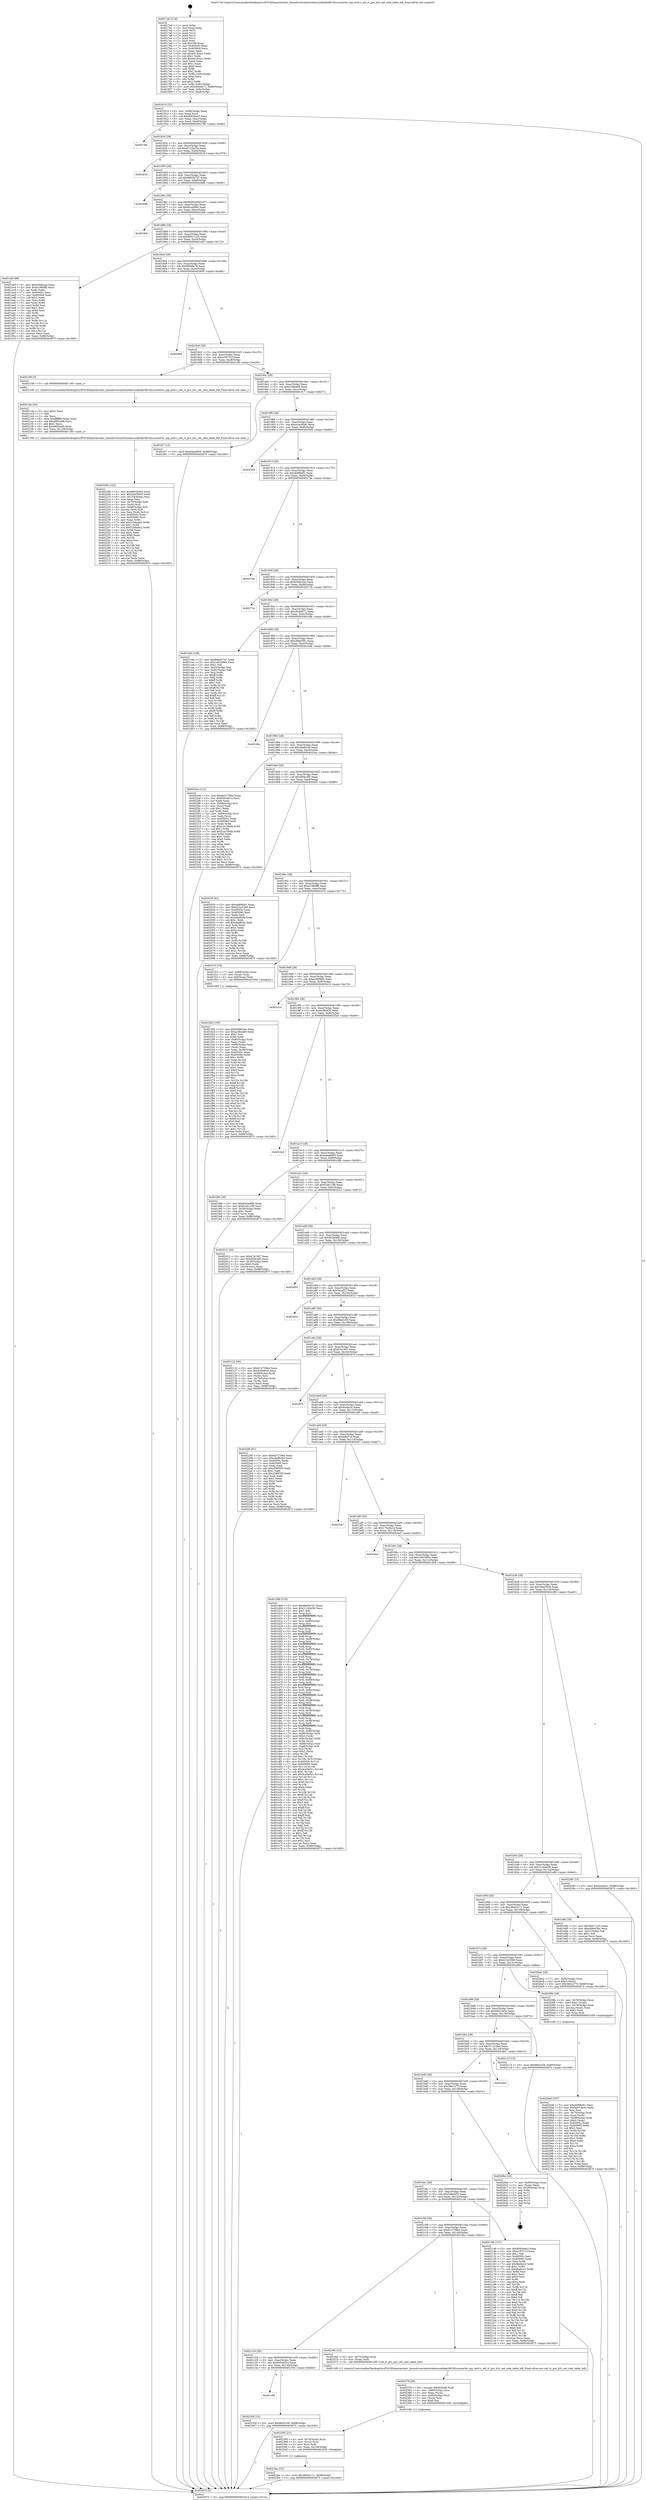 digraph "0x4017a0" {
  label = "0x4017a0 (/mnt/c/Users/mathe/Desktop/tcc/POCII/binaries/extr_linuxdriversnetwirelessrealtekrtl8192cucorertw_mp_ioctl.c_oid_rt_pro_h2c_set_rate_table_hdl_Final-ollvm.out::main(0))"
  labelloc = "t"
  node[shape=record]

  Entry [label="",width=0.3,height=0.3,shape=circle,fillcolor=black,style=filled]
  "0x401814" [label="{
     0x401814 [32]\l
     | [instrs]\l
     &nbsp;&nbsp;0x401814 \<+6\>: mov -0x98(%rbp),%eax\l
     &nbsp;&nbsp;0x40181a \<+2\>: mov %eax,%ecx\l
     &nbsp;&nbsp;0x40181c \<+6\>: sub $0x8093e4e3,%ecx\l
     &nbsp;&nbsp;0x401822 \<+6\>: mov %eax,-0xac(%rbp)\l
     &nbsp;&nbsp;0x401828 \<+6\>: mov %ecx,-0xb0(%rbp)\l
     &nbsp;&nbsp;0x40182e \<+6\>: je 000000000040278b \<main+0xfeb\>\l
  }"]
  "0x40278b" [label="{
     0x40278b\l
  }", style=dashed]
  "0x401834" [label="{
     0x401834 [28]\l
     | [instrs]\l
     &nbsp;&nbsp;0x401834 \<+5\>: jmp 0000000000401839 \<main+0x99\>\l
     &nbsp;&nbsp;0x401839 \<+6\>: mov -0xac(%rbp),%eax\l
     &nbsp;&nbsp;0x40183f \<+5\>: sub $0x8122b23a,%eax\l
     &nbsp;&nbsp;0x401844 \<+6\>: mov %eax,-0xb4(%rbp)\l
     &nbsp;&nbsp;0x40184a \<+6\>: je 0000000000402818 \<main+0x1078\>\l
  }"]
  Exit [label="",width=0.3,height=0.3,shape=circle,fillcolor=black,style=filled,peripheries=2]
  "0x402818" [label="{
     0x402818\l
  }", style=dashed]
  "0x401850" [label="{
     0x401850 [28]\l
     | [instrs]\l
     &nbsp;&nbsp;0x401850 \<+5\>: jmp 0000000000401855 \<main+0xb5\>\l
     &nbsp;&nbsp;0x401855 \<+6\>: mov -0xac(%rbp),%eax\l
     &nbsp;&nbsp;0x40185b \<+5\>: sub $0x8665b7d7,%eax\l
     &nbsp;&nbsp;0x401860 \<+6\>: mov %eax,-0xb8(%rbp)\l
     &nbsp;&nbsp;0x401866 \<+6\>: je 00000000004026d6 \<main+0xf36\>\l
  }"]
  "0x4023aa" [label="{
     0x4023aa [15]\l
     | [instrs]\l
     &nbsp;&nbsp;0x4023aa \<+10\>: movl $0x38d24111,-0x98(%rbp)\l
     &nbsp;&nbsp;0x4023b4 \<+5\>: jmp 0000000000402875 \<main+0x10d5\>\l
  }"]
  "0x4026d6" [label="{
     0x4026d6\l
  }", style=dashed]
  "0x40186c" [label="{
     0x40186c [28]\l
     | [instrs]\l
     &nbsp;&nbsp;0x40186c \<+5\>: jmp 0000000000401871 \<main+0xd1\>\l
     &nbsp;&nbsp;0x401871 \<+6\>: mov -0xac(%rbp),%eax\l
     &nbsp;&nbsp;0x401877 \<+5\>: sub $0x8ccef984,%eax\l
     &nbsp;&nbsp;0x40187c \<+6\>: mov %eax,-0xbc(%rbp)\l
     &nbsp;&nbsp;0x401882 \<+6\>: je 00000000004023b9 \<main+0xc19\>\l
  }"]
  "0x402395" [label="{
     0x402395 [21]\l
     | [instrs]\l
     &nbsp;&nbsp;0x402395 \<+4\>: mov -0x70(%rbp),%rcx\l
     &nbsp;&nbsp;0x402399 \<+3\>: mov (%rcx),%rcx\l
     &nbsp;&nbsp;0x40239c \<+3\>: mov %rcx,%rdi\l
     &nbsp;&nbsp;0x40239f \<+6\>: mov %eax,-0x158(%rbp)\l
     &nbsp;&nbsp;0x4023a5 \<+5\>: call 0000000000401030 \<free@plt\>\l
     | [calls]\l
     &nbsp;&nbsp;0x401030 \{1\} (unknown)\l
  }"]
  "0x4023b9" [label="{
     0x4023b9\l
  }", style=dashed]
  "0x401888" [label="{
     0x401888 [28]\l
     | [instrs]\l
     &nbsp;&nbsp;0x401888 \<+5\>: jmp 000000000040188d \<main+0xed\>\l
     &nbsp;&nbsp;0x40188d \<+6\>: mov -0xac(%rbp),%eax\l
     &nbsp;&nbsp;0x401893 \<+5\>: sub $0x90017c25,%eax\l
     &nbsp;&nbsp;0x401898 \<+6\>: mov %eax,-0xc0(%rbp)\l
     &nbsp;&nbsp;0x40189e \<+6\>: je 0000000000401ebf \<main+0x71f\>\l
  }"]
  "0x402378" [label="{
     0x402378 [29]\l
     | [instrs]\l
     &nbsp;&nbsp;0x402378 \<+10\>: movabs $0x4030d6,%rdi\l
     &nbsp;&nbsp;0x402382 \<+4\>: mov -0x60(%rbp),%rcx\l
     &nbsp;&nbsp;0x402386 \<+2\>: mov %eax,(%rcx)\l
     &nbsp;&nbsp;0x402388 \<+4\>: mov -0x60(%rbp),%rcx\l
     &nbsp;&nbsp;0x40238c \<+2\>: mov (%rcx),%esi\l
     &nbsp;&nbsp;0x40238e \<+2\>: mov $0x0,%al\l
     &nbsp;&nbsp;0x402390 \<+5\>: call 0000000000401040 \<printf@plt\>\l
     | [calls]\l
     &nbsp;&nbsp;0x401040 \{1\} (unknown)\l
  }"]
  "0x401ebf" [label="{
     0x401ebf [86]\l
     | [instrs]\l
     &nbsp;&nbsp;0x401ebf \<+5\>: mov $0xb5f4b2ea,%eax\l
     &nbsp;&nbsp;0x401ec4 \<+5\>: mov $0xe1960ff9,%ecx\l
     &nbsp;&nbsp;0x401ec9 \<+2\>: xor %edx,%edx\l
     &nbsp;&nbsp;0x401ecb \<+7\>: mov 0x40505c,%esi\l
     &nbsp;&nbsp;0x401ed2 \<+7\>: mov 0x405060,%edi\l
     &nbsp;&nbsp;0x401ed9 \<+3\>: sub $0x1,%edx\l
     &nbsp;&nbsp;0x401edc \<+3\>: mov %esi,%r8d\l
     &nbsp;&nbsp;0x401edf \<+3\>: add %edx,%r8d\l
     &nbsp;&nbsp;0x401ee2 \<+4\>: imul %r8d,%esi\l
     &nbsp;&nbsp;0x401ee6 \<+3\>: and $0x1,%esi\l
     &nbsp;&nbsp;0x401ee9 \<+3\>: cmp $0x0,%esi\l
     &nbsp;&nbsp;0x401eec \<+4\>: sete %r9b\l
     &nbsp;&nbsp;0x401ef0 \<+3\>: cmp $0xa,%edi\l
     &nbsp;&nbsp;0x401ef3 \<+4\>: setl %r10b\l
     &nbsp;&nbsp;0x401ef7 \<+3\>: mov %r9b,%r11b\l
     &nbsp;&nbsp;0x401efa \<+3\>: and %r10b,%r11b\l
     &nbsp;&nbsp;0x401efd \<+3\>: xor %r10b,%r9b\l
     &nbsp;&nbsp;0x401f00 \<+3\>: or %r9b,%r11b\l
     &nbsp;&nbsp;0x401f03 \<+4\>: test $0x1,%r11b\l
     &nbsp;&nbsp;0x401f07 \<+3\>: cmovne %ecx,%eax\l
     &nbsp;&nbsp;0x401f0a \<+6\>: mov %eax,-0x98(%rbp)\l
     &nbsp;&nbsp;0x401f10 \<+5\>: jmp 0000000000402875 \<main+0x10d5\>\l
  }"]
  "0x4018a4" [label="{
     0x4018a4 [28]\l
     | [instrs]\l
     &nbsp;&nbsp;0x4018a4 \<+5\>: jmp 00000000004018a9 \<main+0x109\>\l
     &nbsp;&nbsp;0x4018a9 \<+6\>: mov -0xac(%rbp),%eax\l
     &nbsp;&nbsp;0x4018af \<+5\>: sub $0x9f288a78,%eax\l
     &nbsp;&nbsp;0x4018b4 \<+6\>: mov %eax,-0xc4(%rbp)\l
     &nbsp;&nbsp;0x4018ba \<+6\>: je 0000000000402608 \<main+0xe68\>\l
  }"]
  "0x401c40" [label="{
     0x401c40\l
  }", style=dashed]
  "0x402608" [label="{
     0x402608\l
  }", style=dashed]
  "0x4018c0" [label="{
     0x4018c0 [28]\l
     | [instrs]\l
     &nbsp;&nbsp;0x4018c0 \<+5\>: jmp 00000000004018c5 \<main+0x125\>\l
     &nbsp;&nbsp;0x4018c5 \<+6\>: mov -0xac(%rbp),%eax\l
     &nbsp;&nbsp;0x4018cb \<+5\>: sub $0xa1f5721f,%eax\l
     &nbsp;&nbsp;0x4018d0 \<+6\>: mov %eax,-0xc8(%rbp)\l
     &nbsp;&nbsp;0x4018d6 \<+6\>: je 00000000004021d9 \<main+0xa39\>\l
  }"]
  "0x40235d" [label="{
     0x40235d [15]\l
     | [instrs]\l
     &nbsp;&nbsp;0x40235d \<+10\>: movl $0x86d3c59,-0x98(%rbp)\l
     &nbsp;&nbsp;0x402367 \<+5\>: jmp 0000000000402875 \<main+0x10d5\>\l
  }"]
  "0x4021d9" [label="{
     0x4021d9 [5]\l
     | [instrs]\l
     &nbsp;&nbsp;0x4021d9 \<+5\>: call 0000000000401160 \<next_i\>\l
     | [calls]\l
     &nbsp;&nbsp;0x401160 \{1\} (/mnt/c/Users/mathe/Desktop/tcc/POCII/binaries/extr_linuxdriversnetwirelessrealtekrtl8192cucorertw_mp_ioctl.c_oid_rt_pro_h2c_set_rate_table_hdl_Final-ollvm.out::next_i)\l
  }"]
  "0x4018dc" [label="{
     0x4018dc [28]\l
     | [instrs]\l
     &nbsp;&nbsp;0x4018dc \<+5\>: jmp 00000000004018e1 \<main+0x141\>\l
     &nbsp;&nbsp;0x4018e1 \<+6\>: mov -0xac(%rbp),%eax\l
     &nbsp;&nbsp;0x4018e7 \<+5\>: sub $0xa1fbea69,%eax\l
     &nbsp;&nbsp;0x4018ec \<+6\>: mov %eax,-0xcc(%rbp)\l
     &nbsp;&nbsp;0x4018f2 \<+6\>: je 0000000000401fc7 \<main+0x827\>\l
  }"]
  "0x401c24" [label="{
     0x401c24 [28]\l
     | [instrs]\l
     &nbsp;&nbsp;0x401c24 \<+5\>: jmp 0000000000401c29 \<main+0x489\>\l
     &nbsp;&nbsp;0x401c29 \<+6\>: mov -0xac(%rbp),%eax\l
     &nbsp;&nbsp;0x401c2f \<+5\>: sub $0x630cd51e,%eax\l
     &nbsp;&nbsp;0x401c34 \<+6\>: mov %eax,-0x144(%rbp)\l
     &nbsp;&nbsp;0x401c3a \<+6\>: je 000000000040235d \<main+0xbbd\>\l
  }"]
  "0x401fc7" [label="{
     0x401fc7 [15]\l
     | [instrs]\l
     &nbsp;&nbsp;0x401fc7 \<+10\>: movl $0xedea9905,-0x98(%rbp)\l
     &nbsp;&nbsp;0x401fd1 \<+5\>: jmp 0000000000402875 \<main+0x10d5\>\l
  }"]
  "0x4018f8" [label="{
     0x4018f8 [28]\l
     | [instrs]\l
     &nbsp;&nbsp;0x4018f8 \<+5\>: jmp 00000000004018fd \<main+0x15d\>\l
     &nbsp;&nbsp;0x4018fd \<+6\>: mov -0xac(%rbp),%eax\l
     &nbsp;&nbsp;0x401903 \<+5\>: sub $0xa34c83d0,%eax\l
     &nbsp;&nbsp;0x401908 \<+6\>: mov %eax,-0xd0(%rbp)\l
     &nbsp;&nbsp;0x40190e \<+6\>: je 000000000040250d \<main+0xd6d\>\l
  }"]
  "0x40236c" [label="{
     0x40236c [12]\l
     | [instrs]\l
     &nbsp;&nbsp;0x40236c \<+4\>: mov -0x70(%rbp),%rax\l
     &nbsp;&nbsp;0x402370 \<+3\>: mov (%rax),%rdi\l
     &nbsp;&nbsp;0x402373 \<+5\>: call 00000000004015f0 \<oid_rt_pro_h2c_set_rate_table_hdl\>\l
     | [calls]\l
     &nbsp;&nbsp;0x4015f0 \{1\} (/mnt/c/Users/mathe/Desktop/tcc/POCII/binaries/extr_linuxdriversnetwirelessrealtekrtl8192cucorertw_mp_ioctl.c_oid_rt_pro_h2c_set_rate_table_hdl_Final-ollvm.out::oid_rt_pro_h2c_set_rate_table_hdl)\l
  }"]
  "0x40250d" [label="{
     0x40250d\l
  }", style=dashed]
  "0x401914" [label="{
     0x401914 [28]\l
     | [instrs]\l
     &nbsp;&nbsp;0x401914 \<+5\>: jmp 0000000000401919 \<main+0x179\>\l
     &nbsp;&nbsp;0x401919 \<+6\>: mov -0xac(%rbp),%eax\l
     &nbsp;&nbsp;0x40191f \<+5\>: sub $0xab89fa91,%eax\l
     &nbsp;&nbsp;0x401924 \<+6\>: mov %eax,-0xd4(%rbp)\l
     &nbsp;&nbsp;0x40192a \<+6\>: je 000000000040274e \<main+0xfae\>\l
  }"]
  "0x402206" [label="{
     0x402206 [122]\l
     | [instrs]\l
     &nbsp;&nbsp;0x402206 \<+5\>: mov $0x8093e4e3,%ecx\l
     &nbsp;&nbsp;0x40220b \<+5\>: mov $0x20e050c9,%edx\l
     &nbsp;&nbsp;0x402210 \<+6\>: mov -0x154(%rbp),%esi\l
     &nbsp;&nbsp;0x402216 \<+3\>: imul %eax,%esi\l
     &nbsp;&nbsp;0x402219 \<+4\>: mov -0x70(%rbp),%rdi\l
     &nbsp;&nbsp;0x40221d \<+3\>: mov (%rdi),%rdi\l
     &nbsp;&nbsp;0x402220 \<+4\>: mov -0x68(%rbp),%r8\l
     &nbsp;&nbsp;0x402224 \<+3\>: movslq (%r8),%r8\l
     &nbsp;&nbsp;0x402227 \<+4\>: mov %esi,(%rdi,%r8,4)\l
     &nbsp;&nbsp;0x40222b \<+7\>: mov 0x40505c,%eax\l
     &nbsp;&nbsp;0x402232 \<+7\>: mov 0x405060,%esi\l
     &nbsp;&nbsp;0x402239 \<+3\>: mov %eax,%r9d\l
     &nbsp;&nbsp;0x40223c \<+7\>: add $0x51b4ade2,%r9d\l
     &nbsp;&nbsp;0x402243 \<+4\>: sub $0x1,%r9d\l
     &nbsp;&nbsp;0x402247 \<+7\>: sub $0x51b4ade2,%r9d\l
     &nbsp;&nbsp;0x40224e \<+4\>: imul %r9d,%eax\l
     &nbsp;&nbsp;0x402252 \<+3\>: and $0x1,%eax\l
     &nbsp;&nbsp;0x402255 \<+3\>: cmp $0x0,%eax\l
     &nbsp;&nbsp;0x402258 \<+4\>: sete %r10b\l
     &nbsp;&nbsp;0x40225c \<+3\>: cmp $0xa,%esi\l
     &nbsp;&nbsp;0x40225f \<+4\>: setl %r11b\l
     &nbsp;&nbsp;0x402263 \<+3\>: mov %r10b,%bl\l
     &nbsp;&nbsp;0x402266 \<+3\>: and %r11b,%bl\l
     &nbsp;&nbsp;0x402269 \<+3\>: xor %r11b,%r10b\l
     &nbsp;&nbsp;0x40226c \<+3\>: or %r10b,%bl\l
     &nbsp;&nbsp;0x40226f \<+3\>: test $0x1,%bl\l
     &nbsp;&nbsp;0x402272 \<+3\>: cmovne %edx,%ecx\l
     &nbsp;&nbsp;0x402275 \<+6\>: mov %ecx,-0x98(%rbp)\l
     &nbsp;&nbsp;0x40227b \<+5\>: jmp 0000000000402875 \<main+0x10d5\>\l
  }"]
  "0x40274e" [label="{
     0x40274e\l
  }", style=dashed]
  "0x401930" [label="{
     0x401930 [28]\l
     | [instrs]\l
     &nbsp;&nbsp;0x401930 \<+5\>: jmp 0000000000401935 \<main+0x195\>\l
     &nbsp;&nbsp;0x401935 \<+6\>: mov -0xac(%rbp),%eax\l
     &nbsp;&nbsp;0x40193b \<+5\>: sub $0xb5f4b2ea,%eax\l
     &nbsp;&nbsp;0x401940 \<+6\>: mov %eax,-0xd8(%rbp)\l
     &nbsp;&nbsp;0x401946 \<+6\>: je 000000000040271b \<main+0xf7b\>\l
  }"]
  "0x4021de" [label="{
     0x4021de [40]\l
     | [instrs]\l
     &nbsp;&nbsp;0x4021de \<+5\>: mov $0x2,%ecx\l
     &nbsp;&nbsp;0x4021e3 \<+1\>: cltd\l
     &nbsp;&nbsp;0x4021e4 \<+2\>: idiv %ecx\l
     &nbsp;&nbsp;0x4021e6 \<+6\>: imul $0xfffffffe,%edx,%ecx\l
     &nbsp;&nbsp;0x4021ec \<+6\>: sub $0x48f2ce9b,%ecx\l
     &nbsp;&nbsp;0x4021f2 \<+3\>: add $0x1,%ecx\l
     &nbsp;&nbsp;0x4021f5 \<+6\>: add $0x48f2ce9b,%ecx\l
     &nbsp;&nbsp;0x4021fb \<+6\>: mov %ecx,-0x154(%rbp)\l
     &nbsp;&nbsp;0x402201 \<+5\>: call 0000000000401160 \<next_i\>\l
     | [calls]\l
     &nbsp;&nbsp;0x401160 \{1\} (/mnt/c/Users/mathe/Desktop/tcc/POCII/binaries/extr_linuxdriversnetwirelessrealtekrtl8192cucorertw_mp_ioctl.c_oid_rt_pro_h2c_set_rate_table_hdl_Final-ollvm.out::next_i)\l
  }"]
  "0x40271b" [label="{
     0x40271b\l
  }", style=dashed]
  "0x40194c" [label="{
     0x40194c [28]\l
     | [instrs]\l
     &nbsp;&nbsp;0x40194c \<+5\>: jmp 0000000000401951 \<main+0x1b1\>\l
     &nbsp;&nbsp;0x401951 \<+6\>: mov -0xac(%rbp),%eax\l
     &nbsp;&nbsp;0x401957 \<+5\>: sub $0xc6cb4b71,%eax\l
     &nbsp;&nbsp;0x40195c \<+6\>: mov %eax,-0xdc(%rbp)\l
     &nbsp;&nbsp;0x401962 \<+6\>: je 0000000000401c9e \<main+0x4fe\>\l
  }"]
  "0x401c08" [label="{
     0x401c08 [28]\l
     | [instrs]\l
     &nbsp;&nbsp;0x401c08 \<+5\>: jmp 0000000000401c0d \<main+0x46d\>\l
     &nbsp;&nbsp;0x401c0d \<+6\>: mov -0xac(%rbp),%eax\l
     &nbsp;&nbsp;0x401c13 \<+5\>: sub $0x612759e4,%eax\l
     &nbsp;&nbsp;0x401c18 \<+6\>: mov %eax,-0x140(%rbp)\l
     &nbsp;&nbsp;0x401c1e \<+6\>: je 000000000040236c \<main+0xbcc\>\l
  }"]
  "0x401c9e" [label="{
     0x401c9e [106]\l
     | [instrs]\l
     &nbsp;&nbsp;0x401c9e \<+5\>: mov $0x8665b7d7,%eax\l
     &nbsp;&nbsp;0x401ca3 \<+5\>: mov $0x1d033964,%ecx\l
     &nbsp;&nbsp;0x401ca8 \<+2\>: mov $0x1,%dl\l
     &nbsp;&nbsp;0x401caa \<+7\>: mov -0x92(%rbp),%sil\l
     &nbsp;&nbsp;0x401cb1 \<+7\>: mov -0x91(%rbp),%dil\l
     &nbsp;&nbsp;0x401cb8 \<+3\>: mov %sil,%r8b\l
     &nbsp;&nbsp;0x401cbb \<+4\>: xor $0xff,%r8b\l
     &nbsp;&nbsp;0x401cbf \<+3\>: mov %dil,%r9b\l
     &nbsp;&nbsp;0x401cc2 \<+4\>: xor $0xff,%r9b\l
     &nbsp;&nbsp;0x401cc6 \<+3\>: xor $0x1,%dl\l
     &nbsp;&nbsp;0x401cc9 \<+3\>: mov %r8b,%r10b\l
     &nbsp;&nbsp;0x401ccc \<+4\>: and $0xff,%r10b\l
     &nbsp;&nbsp;0x401cd0 \<+3\>: and %dl,%sil\l
     &nbsp;&nbsp;0x401cd3 \<+3\>: mov %r9b,%r11b\l
     &nbsp;&nbsp;0x401cd6 \<+4\>: and $0xff,%r11b\l
     &nbsp;&nbsp;0x401cda \<+3\>: and %dl,%dil\l
     &nbsp;&nbsp;0x401cdd \<+3\>: or %sil,%r10b\l
     &nbsp;&nbsp;0x401ce0 \<+3\>: or %dil,%r11b\l
     &nbsp;&nbsp;0x401ce3 \<+3\>: xor %r11b,%r10b\l
     &nbsp;&nbsp;0x401ce6 \<+3\>: or %r9b,%r8b\l
     &nbsp;&nbsp;0x401ce9 \<+4\>: xor $0xff,%r8b\l
     &nbsp;&nbsp;0x401ced \<+3\>: or $0x1,%dl\l
     &nbsp;&nbsp;0x401cf0 \<+3\>: and %dl,%r8b\l
     &nbsp;&nbsp;0x401cf3 \<+3\>: or %r8b,%r10b\l
     &nbsp;&nbsp;0x401cf6 \<+4\>: test $0x1,%r10b\l
     &nbsp;&nbsp;0x401cfa \<+3\>: cmovne %ecx,%eax\l
     &nbsp;&nbsp;0x401cfd \<+6\>: mov %eax,-0x98(%rbp)\l
     &nbsp;&nbsp;0x401d03 \<+5\>: jmp 0000000000402875 \<main+0x10d5\>\l
  }"]
  "0x401968" [label="{
     0x401968 [28]\l
     | [instrs]\l
     &nbsp;&nbsp;0x401968 \<+5\>: jmp 000000000040196d \<main+0x1cd\>\l
     &nbsp;&nbsp;0x40196d \<+6\>: mov -0xac(%rbp),%eax\l
     &nbsp;&nbsp;0x401973 \<+5\>: sub $0xc89e030c,%eax\l
     &nbsp;&nbsp;0x401978 \<+6\>: mov %eax,-0xe0(%rbp)\l
     &nbsp;&nbsp;0x40197e \<+6\>: je 0000000000401e9e \<main+0x6fe\>\l
  }"]
  "0x402875" [label="{
     0x402875 [5]\l
     | [instrs]\l
     &nbsp;&nbsp;0x402875 \<+5\>: jmp 0000000000401814 \<main+0x74\>\l
  }"]
  "0x4017a0" [label="{
     0x4017a0 [116]\l
     | [instrs]\l
     &nbsp;&nbsp;0x4017a0 \<+1\>: push %rbp\l
     &nbsp;&nbsp;0x4017a1 \<+3\>: mov %rsp,%rbp\l
     &nbsp;&nbsp;0x4017a4 \<+2\>: push %r15\l
     &nbsp;&nbsp;0x4017a6 \<+2\>: push %r14\l
     &nbsp;&nbsp;0x4017a8 \<+2\>: push %r13\l
     &nbsp;&nbsp;0x4017aa \<+2\>: push %r12\l
     &nbsp;&nbsp;0x4017ac \<+1\>: push %rbx\l
     &nbsp;&nbsp;0x4017ad \<+7\>: sub $0x168,%rsp\l
     &nbsp;&nbsp;0x4017b4 \<+7\>: mov 0x40505c,%eax\l
     &nbsp;&nbsp;0x4017bb \<+7\>: mov 0x405060,%ecx\l
     &nbsp;&nbsp;0x4017c2 \<+2\>: mov %eax,%edx\l
     &nbsp;&nbsp;0x4017c4 \<+6\>: sub $0x441dcacc,%edx\l
     &nbsp;&nbsp;0x4017ca \<+3\>: sub $0x1,%edx\l
     &nbsp;&nbsp;0x4017cd \<+6\>: add $0x441dcacc,%edx\l
     &nbsp;&nbsp;0x4017d3 \<+3\>: imul %edx,%eax\l
     &nbsp;&nbsp;0x4017d6 \<+3\>: and $0x1,%eax\l
     &nbsp;&nbsp;0x4017d9 \<+3\>: cmp $0x0,%eax\l
     &nbsp;&nbsp;0x4017dc \<+4\>: sete %r8b\l
     &nbsp;&nbsp;0x4017e0 \<+4\>: and $0x1,%r8b\l
     &nbsp;&nbsp;0x4017e4 \<+7\>: mov %r8b,-0x92(%rbp)\l
     &nbsp;&nbsp;0x4017eb \<+3\>: cmp $0xa,%ecx\l
     &nbsp;&nbsp;0x4017ee \<+4\>: setl %r8b\l
     &nbsp;&nbsp;0x4017f2 \<+4\>: and $0x1,%r8b\l
     &nbsp;&nbsp;0x4017f6 \<+7\>: mov %r8b,-0x91(%rbp)\l
     &nbsp;&nbsp;0x4017fd \<+10\>: movl $0xc6cb4b71,-0x98(%rbp)\l
     &nbsp;&nbsp;0x401807 \<+6\>: mov %edi,-0x9c(%rbp)\l
     &nbsp;&nbsp;0x40180d \<+7\>: mov %rsi,-0xa8(%rbp)\l
  }"]
  "0x402146" [label="{
     0x402146 [147]\l
     | [instrs]\l
     &nbsp;&nbsp;0x402146 \<+5\>: mov $0x8093e4e3,%eax\l
     &nbsp;&nbsp;0x40214b \<+5\>: mov $0xa1f5721f,%ecx\l
     &nbsp;&nbsp;0x402150 \<+2\>: mov $0x1,%dl\l
     &nbsp;&nbsp;0x402152 \<+7\>: mov 0x40505c,%esi\l
     &nbsp;&nbsp;0x402159 \<+7\>: mov 0x405060,%edi\l
     &nbsp;&nbsp;0x402160 \<+3\>: mov %esi,%r8d\l
     &nbsp;&nbsp;0x402163 \<+7\>: add $0x9be6cc3,%r8d\l
     &nbsp;&nbsp;0x40216a \<+4\>: sub $0x1,%r8d\l
     &nbsp;&nbsp;0x40216e \<+7\>: sub $0x9be6cc3,%r8d\l
     &nbsp;&nbsp;0x402175 \<+4\>: imul %r8d,%esi\l
     &nbsp;&nbsp;0x402179 \<+3\>: and $0x1,%esi\l
     &nbsp;&nbsp;0x40217c \<+3\>: cmp $0x0,%esi\l
     &nbsp;&nbsp;0x40217f \<+4\>: sete %r9b\l
     &nbsp;&nbsp;0x402183 \<+3\>: cmp $0xa,%edi\l
     &nbsp;&nbsp;0x402186 \<+4\>: setl %r10b\l
     &nbsp;&nbsp;0x40218a \<+3\>: mov %r9b,%r11b\l
     &nbsp;&nbsp;0x40218d \<+4\>: xor $0xff,%r11b\l
     &nbsp;&nbsp;0x402191 \<+3\>: mov %r10b,%bl\l
     &nbsp;&nbsp;0x402194 \<+3\>: xor $0xff,%bl\l
     &nbsp;&nbsp;0x402197 \<+3\>: xor $0x0,%dl\l
     &nbsp;&nbsp;0x40219a \<+3\>: mov %r11b,%r14b\l
     &nbsp;&nbsp;0x40219d \<+4\>: and $0x0,%r14b\l
     &nbsp;&nbsp;0x4021a1 \<+3\>: and %dl,%r9b\l
     &nbsp;&nbsp;0x4021a4 \<+3\>: mov %bl,%r15b\l
     &nbsp;&nbsp;0x4021a7 \<+4\>: and $0x0,%r15b\l
     &nbsp;&nbsp;0x4021ab \<+3\>: and %dl,%r10b\l
     &nbsp;&nbsp;0x4021ae \<+3\>: or %r9b,%r14b\l
     &nbsp;&nbsp;0x4021b1 \<+3\>: or %r10b,%r15b\l
     &nbsp;&nbsp;0x4021b4 \<+3\>: xor %r15b,%r14b\l
     &nbsp;&nbsp;0x4021b7 \<+3\>: or %bl,%r11b\l
     &nbsp;&nbsp;0x4021ba \<+4\>: xor $0xff,%r11b\l
     &nbsp;&nbsp;0x4021be \<+3\>: or $0x0,%dl\l
     &nbsp;&nbsp;0x4021c1 \<+3\>: and %dl,%r11b\l
     &nbsp;&nbsp;0x4021c4 \<+3\>: or %r11b,%r14b\l
     &nbsp;&nbsp;0x4021c7 \<+4\>: test $0x1,%r14b\l
     &nbsp;&nbsp;0x4021cb \<+3\>: cmovne %ecx,%eax\l
     &nbsp;&nbsp;0x4021ce \<+6\>: mov %eax,-0x98(%rbp)\l
     &nbsp;&nbsp;0x4021d4 \<+5\>: jmp 0000000000402875 \<main+0x10d5\>\l
  }"]
  "0x401e9e" [label="{
     0x401e9e\l
  }", style=dashed]
  "0x401984" [label="{
     0x401984 [28]\l
     | [instrs]\l
     &nbsp;&nbsp;0x401984 \<+5\>: jmp 0000000000401989 \<main+0x1e9\>\l
     &nbsp;&nbsp;0x401989 \<+6\>: mov -0xac(%rbp),%eax\l
     &nbsp;&nbsp;0x40198f \<+5\>: sub $0xc8af92d0,%eax\l
     &nbsp;&nbsp;0x401994 \<+6\>: mov %eax,-0xe4(%rbp)\l
     &nbsp;&nbsp;0x40199a \<+6\>: je 00000000004022ea \<main+0xb4a\>\l
  }"]
  "0x401bec" [label="{
     0x401bec [28]\l
     | [instrs]\l
     &nbsp;&nbsp;0x401bec \<+5\>: jmp 0000000000401bf1 \<main+0x451\>\l
     &nbsp;&nbsp;0x401bf1 \<+6\>: mov -0xac(%rbp),%eax\l
     &nbsp;&nbsp;0x401bf7 \<+5\>: sub $0x5cfee830,%eax\l
     &nbsp;&nbsp;0x401bfc \<+6\>: mov %eax,-0x13c(%rbp)\l
     &nbsp;&nbsp;0x401c02 \<+6\>: je 0000000000402146 \<main+0x9a6\>\l
  }"]
  "0x4022ea" [label="{
     0x4022ea [115]\l
     | [instrs]\l
     &nbsp;&nbsp;0x4022ea \<+5\>: mov $0x6d72796e,%eax\l
     &nbsp;&nbsp;0x4022ef \<+5\>: mov $0x630cd51e,%ecx\l
     &nbsp;&nbsp;0x4022f4 \<+2\>: xor %edx,%edx\l
     &nbsp;&nbsp;0x4022f6 \<+4\>: mov -0x68(%rbp),%rsi\l
     &nbsp;&nbsp;0x4022fa \<+2\>: mov (%rsi),%edi\l
     &nbsp;&nbsp;0x4022fc \<+3\>: sub $0x1,%edx\l
     &nbsp;&nbsp;0x4022ff \<+2\>: sub %edx,%edi\l
     &nbsp;&nbsp;0x402301 \<+4\>: mov -0x68(%rbp),%rsi\l
     &nbsp;&nbsp;0x402305 \<+2\>: mov %edi,(%rsi)\l
     &nbsp;&nbsp;0x402307 \<+7\>: mov 0x40505c,%edx\l
     &nbsp;&nbsp;0x40230e \<+7\>: mov 0x405060,%edi\l
     &nbsp;&nbsp;0x402315 \<+3\>: mov %edx,%r8d\l
     &nbsp;&nbsp;0x402318 \<+7\>: sub $0x2ca156dd,%r8d\l
     &nbsp;&nbsp;0x40231f \<+4\>: sub $0x1,%r8d\l
     &nbsp;&nbsp;0x402323 \<+7\>: add $0x2ca156dd,%r8d\l
     &nbsp;&nbsp;0x40232a \<+4\>: imul %r8d,%edx\l
     &nbsp;&nbsp;0x40232e \<+3\>: and $0x1,%edx\l
     &nbsp;&nbsp;0x402331 \<+3\>: cmp $0x0,%edx\l
     &nbsp;&nbsp;0x402334 \<+4\>: sete %r9b\l
     &nbsp;&nbsp;0x402338 \<+3\>: cmp $0xa,%edi\l
     &nbsp;&nbsp;0x40233b \<+4\>: setl %r10b\l
     &nbsp;&nbsp;0x40233f \<+3\>: mov %r9b,%r11b\l
     &nbsp;&nbsp;0x402342 \<+3\>: and %r10b,%r11b\l
     &nbsp;&nbsp;0x402345 \<+3\>: xor %r10b,%r9b\l
     &nbsp;&nbsp;0x402348 \<+3\>: or %r9b,%r11b\l
     &nbsp;&nbsp;0x40234b \<+4\>: test $0x1,%r11b\l
     &nbsp;&nbsp;0x40234f \<+3\>: cmovne %ecx,%eax\l
     &nbsp;&nbsp;0x402352 \<+6\>: mov %eax,-0x98(%rbp)\l
     &nbsp;&nbsp;0x402358 \<+5\>: jmp 0000000000402875 \<main+0x10d5\>\l
  }"]
  "0x4019a0" [label="{
     0x4019a0 [28]\l
     | [instrs]\l
     &nbsp;&nbsp;0x4019a0 \<+5\>: jmp 00000000004019a5 \<main+0x205\>\l
     &nbsp;&nbsp;0x4019a5 \<+6\>: mov -0xac(%rbp),%eax\l
     &nbsp;&nbsp;0x4019ab \<+5\>: sub $0xd5f4c4f5,%eax\l
     &nbsp;&nbsp;0x4019b0 \<+6\>: mov %eax,-0xe8(%rbp)\l
     &nbsp;&nbsp;0x4019b6 \<+6\>: je 0000000000402030 \<main+0x890\>\l
  }"]
  "0x4026be" [label="{
     0x4026be [24]\l
     | [instrs]\l
     &nbsp;&nbsp;0x4026be \<+7\>: mov -0x90(%rbp),%rax\l
     &nbsp;&nbsp;0x4026c5 \<+2\>: mov (%rax),%eax\l
     &nbsp;&nbsp;0x4026c7 \<+4\>: lea -0x28(%rbp),%rsp\l
     &nbsp;&nbsp;0x4026cb \<+1\>: pop %rbx\l
     &nbsp;&nbsp;0x4026cc \<+2\>: pop %r12\l
     &nbsp;&nbsp;0x4026ce \<+2\>: pop %r13\l
     &nbsp;&nbsp;0x4026d0 \<+2\>: pop %r14\l
     &nbsp;&nbsp;0x4026d2 \<+2\>: pop %r15\l
     &nbsp;&nbsp;0x4026d4 \<+1\>: pop %rbp\l
     &nbsp;&nbsp;0x4026d5 \<+1\>: ret\l
  }"]
  "0x402030" [label="{
     0x402030 [91]\l
     | [instrs]\l
     &nbsp;&nbsp;0x402030 \<+5\>: mov $0xab89fa91,%eax\l
     &nbsp;&nbsp;0x402035 \<+5\>: mov $0x423e3369,%ecx\l
     &nbsp;&nbsp;0x40203a \<+7\>: mov 0x40505c,%edx\l
     &nbsp;&nbsp;0x402041 \<+7\>: mov 0x405060,%esi\l
     &nbsp;&nbsp;0x402048 \<+2\>: mov %edx,%edi\l
     &nbsp;&nbsp;0x40204a \<+6\>: add $0xefadfc9a,%edi\l
     &nbsp;&nbsp;0x402050 \<+3\>: sub $0x1,%edi\l
     &nbsp;&nbsp;0x402053 \<+6\>: sub $0xefadfc9a,%edi\l
     &nbsp;&nbsp;0x402059 \<+3\>: imul %edi,%edx\l
     &nbsp;&nbsp;0x40205c \<+3\>: and $0x1,%edx\l
     &nbsp;&nbsp;0x40205f \<+3\>: cmp $0x0,%edx\l
     &nbsp;&nbsp;0x402062 \<+4\>: sete %r8b\l
     &nbsp;&nbsp;0x402066 \<+3\>: cmp $0xa,%esi\l
     &nbsp;&nbsp;0x402069 \<+4\>: setl %r9b\l
     &nbsp;&nbsp;0x40206d \<+3\>: mov %r8b,%r10b\l
     &nbsp;&nbsp;0x402070 \<+3\>: and %r9b,%r10b\l
     &nbsp;&nbsp;0x402073 \<+3\>: xor %r9b,%r8b\l
     &nbsp;&nbsp;0x402076 \<+3\>: or %r8b,%r10b\l
     &nbsp;&nbsp;0x402079 \<+4\>: test $0x1,%r10b\l
     &nbsp;&nbsp;0x40207d \<+3\>: cmovne %ecx,%eax\l
     &nbsp;&nbsp;0x402080 \<+6\>: mov %eax,-0x98(%rbp)\l
     &nbsp;&nbsp;0x402086 \<+5\>: jmp 0000000000402875 \<main+0x10d5\>\l
  }"]
  "0x4019bc" [label="{
     0x4019bc [28]\l
     | [instrs]\l
     &nbsp;&nbsp;0x4019bc \<+5\>: jmp 00000000004019c1 \<main+0x221\>\l
     &nbsp;&nbsp;0x4019c1 \<+6\>: mov -0xac(%rbp),%eax\l
     &nbsp;&nbsp;0x4019c7 \<+5\>: sub $0xe1960ff9,%eax\l
     &nbsp;&nbsp;0x4019cc \<+6\>: mov %eax,-0xec(%rbp)\l
     &nbsp;&nbsp;0x4019d2 \<+6\>: je 0000000000401f15 \<main+0x775\>\l
  }"]
  "0x401bd0" [label="{
     0x401bd0 [28]\l
     | [instrs]\l
     &nbsp;&nbsp;0x401bd0 \<+5\>: jmp 0000000000401bd5 \<main+0x435\>\l
     &nbsp;&nbsp;0x401bd5 \<+6\>: mov -0xac(%rbp),%eax\l
     &nbsp;&nbsp;0x401bdb \<+5\>: sub $0x58d1a77f,%eax\l
     &nbsp;&nbsp;0x401be0 \<+6\>: mov %eax,-0x138(%rbp)\l
     &nbsp;&nbsp;0x401be6 \<+6\>: je 00000000004026be \<main+0xf1e\>\l
  }"]
  "0x401f15" [label="{
     0x401f15 [19]\l
     | [instrs]\l
     &nbsp;&nbsp;0x401f15 \<+7\>: mov -0x88(%rbp),%rax\l
     &nbsp;&nbsp;0x401f1c \<+3\>: mov (%rax),%rax\l
     &nbsp;&nbsp;0x401f1f \<+4\>: mov 0x8(%rax),%rdi\l
     &nbsp;&nbsp;0x401f23 \<+5\>: call 0000000000401060 \<atoi@plt\>\l
     | [calls]\l
     &nbsp;&nbsp;0x401060 \{1\} (unknown)\l
  }"]
  "0x4019d8" [label="{
     0x4019d8 [28]\l
     | [instrs]\l
     &nbsp;&nbsp;0x4019d8 \<+5\>: jmp 00000000004019dd \<main+0x23d\>\l
     &nbsp;&nbsp;0x4019dd \<+6\>: mov -0xac(%rbp),%eax\l
     &nbsp;&nbsp;0x4019e3 \<+5\>: sub $0xec5898dc,%eax\l
     &nbsp;&nbsp;0x4019e8 \<+6\>: mov %eax,-0xf0(%rbp)\l
     &nbsp;&nbsp;0x4019ee \<+6\>: je 0000000000402414 \<main+0xc74\>\l
  }"]
  "0x4024b2" [label="{
     0x4024b2\l
  }", style=dashed]
  "0x402414" [label="{
     0x402414\l
  }", style=dashed]
  "0x4019f4" [label="{
     0x4019f4 [28]\l
     | [instrs]\l
     &nbsp;&nbsp;0x4019f4 \<+5\>: jmp 00000000004019f9 \<main+0x259\>\l
     &nbsp;&nbsp;0x4019f9 \<+6\>: mov -0xac(%rbp),%eax\l
     &nbsp;&nbsp;0x4019ff \<+5\>: sub $0xecf8c826,%eax\l
     &nbsp;&nbsp;0x401a04 \<+6\>: mov %eax,-0xf4(%rbp)\l
     &nbsp;&nbsp;0x401a0a \<+6\>: je 00000000004025a5 \<main+0xe05\>\l
  }"]
  "0x401bb4" [label="{
     0x401bb4 [28]\l
     | [instrs]\l
     &nbsp;&nbsp;0x401bb4 \<+5\>: jmp 0000000000401bb9 \<main+0x419\>\l
     &nbsp;&nbsp;0x401bb9 \<+6\>: mov -0xac(%rbp),%eax\l
     &nbsp;&nbsp;0x401bbf \<+5\>: sub $0x51121de4,%eax\l
     &nbsp;&nbsp;0x401bc4 \<+6\>: mov %eax,-0x134(%rbp)\l
     &nbsp;&nbsp;0x401bca \<+6\>: je 00000000004024b2 \<main+0xd12\>\l
  }"]
  "0x4025a5" [label="{
     0x4025a5\l
  }", style=dashed]
  "0x401a10" [label="{
     0x401a10 [28]\l
     | [instrs]\l
     &nbsp;&nbsp;0x401a10 \<+5\>: jmp 0000000000401a15 \<main+0x275\>\l
     &nbsp;&nbsp;0x401a15 \<+6\>: mov -0xac(%rbp),%eax\l
     &nbsp;&nbsp;0x401a1b \<+5\>: sub $0xedea9905,%eax\l
     &nbsp;&nbsp;0x401a20 \<+6\>: mov %eax,-0xf8(%rbp)\l
     &nbsp;&nbsp;0x401a26 \<+6\>: je 0000000000401fd6 \<main+0x836\>\l
  }"]
  "0x402113" [label="{
     0x402113 [15]\l
     | [instrs]\l
     &nbsp;&nbsp;0x402113 \<+10\>: movl $0x86d3c59,-0x98(%rbp)\l
     &nbsp;&nbsp;0x40211d \<+5\>: jmp 0000000000402875 \<main+0x10d5\>\l
  }"]
  "0x401fd6" [label="{
     0x401fd6 [30]\l
     | [instrs]\l
     &nbsp;&nbsp;0x401fd6 \<+5\>: mov $0x6404d6fb,%eax\l
     &nbsp;&nbsp;0x401fdb \<+5\>: mov $0xf1e61196,%ecx\l
     &nbsp;&nbsp;0x401fe0 \<+3\>: mov -0x30(%rbp),%edx\l
     &nbsp;&nbsp;0x401fe3 \<+3\>: cmp $0x1,%edx\l
     &nbsp;&nbsp;0x401fe6 \<+3\>: cmovl %ecx,%eax\l
     &nbsp;&nbsp;0x401fe9 \<+6\>: mov %eax,-0x98(%rbp)\l
     &nbsp;&nbsp;0x401fef \<+5\>: jmp 0000000000402875 \<main+0x10d5\>\l
  }"]
  "0x401a2c" [label="{
     0x401a2c [28]\l
     | [instrs]\l
     &nbsp;&nbsp;0x401a2c \<+5\>: jmp 0000000000401a31 \<main+0x291\>\l
     &nbsp;&nbsp;0x401a31 \<+6\>: mov -0xac(%rbp),%eax\l
     &nbsp;&nbsp;0x401a37 \<+5\>: sub $0xf1e61196,%eax\l
     &nbsp;&nbsp;0x401a3c \<+6\>: mov %eax,-0xfc(%rbp)\l
     &nbsp;&nbsp;0x401a42 \<+6\>: je 0000000000402012 \<main+0x872\>\l
  }"]
  "0x4020a8" [label="{
     0x4020a8 [107]\l
     | [instrs]\l
     &nbsp;&nbsp;0x4020a8 \<+5\>: mov $0xab89fa91,%ecx\l
     &nbsp;&nbsp;0x4020ad \<+5\>: mov $0x4d014e3c,%edx\l
     &nbsp;&nbsp;0x4020b2 \<+2\>: xor %esi,%esi\l
     &nbsp;&nbsp;0x4020b4 \<+4\>: mov -0x70(%rbp),%rdi\l
     &nbsp;&nbsp;0x4020b8 \<+3\>: mov %rax,(%rdi)\l
     &nbsp;&nbsp;0x4020bb \<+4\>: mov -0x68(%rbp),%rax\l
     &nbsp;&nbsp;0x4020bf \<+6\>: movl $0x0,(%rax)\l
     &nbsp;&nbsp;0x4020c5 \<+8\>: mov 0x40505c,%r8d\l
     &nbsp;&nbsp;0x4020cd \<+8\>: mov 0x405060,%r9d\l
     &nbsp;&nbsp;0x4020d5 \<+3\>: sub $0x1,%esi\l
     &nbsp;&nbsp;0x4020d8 \<+3\>: mov %r8d,%r10d\l
     &nbsp;&nbsp;0x4020db \<+3\>: add %esi,%r10d\l
     &nbsp;&nbsp;0x4020de \<+4\>: imul %r10d,%r8d\l
     &nbsp;&nbsp;0x4020e2 \<+4\>: and $0x1,%r8d\l
     &nbsp;&nbsp;0x4020e6 \<+4\>: cmp $0x0,%r8d\l
     &nbsp;&nbsp;0x4020ea \<+4\>: sete %r11b\l
     &nbsp;&nbsp;0x4020ee \<+4\>: cmp $0xa,%r9d\l
     &nbsp;&nbsp;0x4020f2 \<+3\>: setl %bl\l
     &nbsp;&nbsp;0x4020f5 \<+3\>: mov %r11b,%r14b\l
     &nbsp;&nbsp;0x4020f8 \<+3\>: and %bl,%r14b\l
     &nbsp;&nbsp;0x4020fb \<+3\>: xor %bl,%r11b\l
     &nbsp;&nbsp;0x4020fe \<+3\>: or %r11b,%r14b\l
     &nbsp;&nbsp;0x402101 \<+4\>: test $0x1,%r14b\l
     &nbsp;&nbsp;0x402105 \<+3\>: cmovne %edx,%ecx\l
     &nbsp;&nbsp;0x402108 \<+6\>: mov %ecx,-0x98(%rbp)\l
     &nbsp;&nbsp;0x40210e \<+5\>: jmp 0000000000402875 \<main+0x10d5\>\l
  }"]
  "0x402012" [label="{
     0x402012 [30]\l
     | [instrs]\l
     &nbsp;&nbsp;0x402012 \<+5\>: mov $0xb7e1587,%eax\l
     &nbsp;&nbsp;0x402017 \<+5\>: mov $0xd5f4c4f5,%ecx\l
     &nbsp;&nbsp;0x40201c \<+3\>: mov -0x30(%rbp),%edx\l
     &nbsp;&nbsp;0x40201f \<+3\>: cmp $0x0,%edx\l
     &nbsp;&nbsp;0x402022 \<+3\>: cmove %ecx,%eax\l
     &nbsp;&nbsp;0x402025 \<+6\>: mov %eax,-0x98(%rbp)\l
     &nbsp;&nbsp;0x40202b \<+5\>: jmp 0000000000402875 \<main+0x10d5\>\l
  }"]
  "0x401a48" [label="{
     0x401a48 [28]\l
     | [instrs]\l
     &nbsp;&nbsp;0x401a48 \<+5\>: jmp 0000000000401a4d \<main+0x2ad\>\l
     &nbsp;&nbsp;0x401a4d \<+6\>: mov -0xac(%rbp),%eax\l
     &nbsp;&nbsp;0x401a53 \<+5\>: sub $0xfb2bcbf9,%eax\l
     &nbsp;&nbsp;0x401a58 \<+6\>: mov %eax,-0x100(%rbp)\l
     &nbsp;&nbsp;0x401a5e \<+6\>: je 0000000000402855 \<main+0x10b5\>\l
  }"]
  "0x401b98" [label="{
     0x401b98 [28]\l
     | [instrs]\l
     &nbsp;&nbsp;0x401b98 \<+5\>: jmp 0000000000401b9d \<main+0x3fd\>\l
     &nbsp;&nbsp;0x401b9d \<+6\>: mov -0xac(%rbp),%eax\l
     &nbsp;&nbsp;0x401ba3 \<+5\>: sub $0x4d014e3c,%eax\l
     &nbsp;&nbsp;0x401ba8 \<+6\>: mov %eax,-0x130(%rbp)\l
     &nbsp;&nbsp;0x401bae \<+6\>: je 0000000000402113 \<main+0x973\>\l
  }"]
  "0x402855" [label="{
     0x402855\l
  }", style=dashed]
  "0x401a64" [label="{
     0x401a64 [28]\l
     | [instrs]\l
     &nbsp;&nbsp;0x401a64 \<+5\>: jmp 0000000000401a69 \<main+0x2c9\>\l
     &nbsp;&nbsp;0x401a69 \<+6\>: mov -0xac(%rbp),%eax\l
     &nbsp;&nbsp;0x401a6f \<+5\>: sub $0x3acaf31,%eax\l
     &nbsp;&nbsp;0x401a74 \<+6\>: mov %eax,-0x104(%rbp)\l
     &nbsp;&nbsp;0x401a7a \<+6\>: je 0000000000402632 \<main+0xe92\>\l
  }"]
  "0x40208b" [label="{
     0x40208b [29]\l
     | [instrs]\l
     &nbsp;&nbsp;0x40208b \<+4\>: mov -0x78(%rbp),%rax\l
     &nbsp;&nbsp;0x40208f \<+6\>: movl $0x1,(%rax)\l
     &nbsp;&nbsp;0x402095 \<+4\>: mov -0x78(%rbp),%rax\l
     &nbsp;&nbsp;0x402099 \<+3\>: movslq (%rax),%rax\l
     &nbsp;&nbsp;0x40209c \<+4\>: shl $0x2,%rax\l
     &nbsp;&nbsp;0x4020a0 \<+3\>: mov %rax,%rdi\l
     &nbsp;&nbsp;0x4020a3 \<+5\>: call 0000000000401050 \<malloc@plt\>\l
     | [calls]\l
     &nbsp;&nbsp;0x401050 \{1\} (unknown)\l
  }"]
  "0x402632" [label="{
     0x402632\l
  }", style=dashed]
  "0x401a80" [label="{
     0x401a80 [28]\l
     | [instrs]\l
     &nbsp;&nbsp;0x401a80 \<+5\>: jmp 0000000000401a85 \<main+0x2e5\>\l
     &nbsp;&nbsp;0x401a85 \<+6\>: mov -0xac(%rbp),%eax\l
     &nbsp;&nbsp;0x401a8b \<+5\>: sub $0x86d3c59,%eax\l
     &nbsp;&nbsp;0x401a90 \<+6\>: mov %eax,-0x108(%rbp)\l
     &nbsp;&nbsp;0x401a96 \<+6\>: je 0000000000402122 \<main+0x982\>\l
  }"]
  "0x401b7c" [label="{
     0x401b7c [28]\l
     | [instrs]\l
     &nbsp;&nbsp;0x401b7c \<+5\>: jmp 0000000000401b81 \<main+0x3e1\>\l
     &nbsp;&nbsp;0x401b81 \<+6\>: mov -0xac(%rbp),%eax\l
     &nbsp;&nbsp;0x401b87 \<+5\>: sub $0x423e3369,%eax\l
     &nbsp;&nbsp;0x401b8c \<+6\>: mov %eax,-0x12c(%rbp)\l
     &nbsp;&nbsp;0x401b92 \<+6\>: je 000000000040208b \<main+0x8eb\>\l
  }"]
  "0x402122" [label="{
     0x402122 [36]\l
     | [instrs]\l
     &nbsp;&nbsp;0x402122 \<+5\>: mov $0x612759e4,%eax\l
     &nbsp;&nbsp;0x402127 \<+5\>: mov $0x5cfee830,%ecx\l
     &nbsp;&nbsp;0x40212c \<+4\>: mov -0x68(%rbp),%rdx\l
     &nbsp;&nbsp;0x402130 \<+2\>: mov (%rdx),%esi\l
     &nbsp;&nbsp;0x402132 \<+4\>: mov -0x78(%rbp),%rdx\l
     &nbsp;&nbsp;0x402136 \<+2\>: cmp (%rdx),%esi\l
     &nbsp;&nbsp;0x402138 \<+3\>: cmovl %ecx,%eax\l
     &nbsp;&nbsp;0x40213b \<+6\>: mov %eax,-0x98(%rbp)\l
     &nbsp;&nbsp;0x402141 \<+5\>: jmp 0000000000402875 \<main+0x10d5\>\l
  }"]
  "0x401a9c" [label="{
     0x401a9c [28]\l
     | [instrs]\l
     &nbsp;&nbsp;0x401a9c \<+5\>: jmp 0000000000401aa1 \<main+0x301\>\l
     &nbsp;&nbsp;0x401aa1 \<+6\>: mov -0xac(%rbp),%eax\l
     &nbsp;&nbsp;0x401aa7 \<+5\>: sub $0xb7e1587,%eax\l
     &nbsp;&nbsp;0x401aac \<+6\>: mov %eax,-0x10c(%rbp)\l
     &nbsp;&nbsp;0x401ab2 \<+6\>: je 000000000040267f \<main+0xedf\>\l
  }"]
  "0x4026a2" [label="{
     0x4026a2 [28]\l
     | [instrs]\l
     &nbsp;&nbsp;0x4026a2 \<+7\>: mov -0x90(%rbp),%rax\l
     &nbsp;&nbsp;0x4026a9 \<+6\>: movl $0x0,(%rax)\l
     &nbsp;&nbsp;0x4026af \<+10\>: movl $0x58d1a77f,-0x98(%rbp)\l
     &nbsp;&nbsp;0x4026b9 \<+5\>: jmp 0000000000402875 \<main+0x10d5\>\l
  }"]
  "0x40267f" [label="{
     0x40267f\l
  }", style=dashed]
  "0x401ab8" [label="{
     0x401ab8 [28]\l
     | [instrs]\l
     &nbsp;&nbsp;0x401ab8 \<+5\>: jmp 0000000000401abd \<main+0x31d\>\l
     &nbsp;&nbsp;0x401abd \<+6\>: mov -0xac(%rbp),%eax\l
     &nbsp;&nbsp;0x401ac3 \<+5\>: sub $0xbce5a3c,%eax\l
     &nbsp;&nbsp;0x401ac8 \<+6\>: mov %eax,-0x110(%rbp)\l
     &nbsp;&nbsp;0x401ace \<+6\>: je 000000000040228f \<main+0xaef\>\l
  }"]
  "0x401f28" [label="{
     0x401f28 [159]\l
     | [instrs]\l
     &nbsp;&nbsp;0x401f28 \<+5\>: mov $0xb5f4b2ea,%ecx\l
     &nbsp;&nbsp;0x401f2d \<+5\>: mov $0xa1fbea69,%edx\l
     &nbsp;&nbsp;0x401f32 \<+3\>: mov $0x1,%sil\l
     &nbsp;&nbsp;0x401f35 \<+3\>: xor %r8d,%r8d\l
     &nbsp;&nbsp;0x401f38 \<+4\>: mov -0x80(%rbp),%rdi\l
     &nbsp;&nbsp;0x401f3c \<+2\>: mov %eax,(%rdi)\l
     &nbsp;&nbsp;0x401f3e \<+4\>: mov -0x80(%rbp),%rdi\l
     &nbsp;&nbsp;0x401f42 \<+2\>: mov (%rdi),%eax\l
     &nbsp;&nbsp;0x401f44 \<+3\>: mov %eax,-0x30(%rbp)\l
     &nbsp;&nbsp;0x401f47 \<+7\>: mov 0x40505c,%eax\l
     &nbsp;&nbsp;0x401f4e \<+8\>: mov 0x405060,%r9d\l
     &nbsp;&nbsp;0x401f56 \<+4\>: sub $0x1,%r8d\l
     &nbsp;&nbsp;0x401f5a \<+3\>: mov %eax,%r10d\l
     &nbsp;&nbsp;0x401f5d \<+3\>: add %r8d,%r10d\l
     &nbsp;&nbsp;0x401f60 \<+4\>: imul %r10d,%eax\l
     &nbsp;&nbsp;0x401f64 \<+3\>: and $0x1,%eax\l
     &nbsp;&nbsp;0x401f67 \<+3\>: cmp $0x0,%eax\l
     &nbsp;&nbsp;0x401f6a \<+4\>: sete %r11b\l
     &nbsp;&nbsp;0x401f6e \<+4\>: cmp $0xa,%r9d\l
     &nbsp;&nbsp;0x401f72 \<+3\>: setl %bl\l
     &nbsp;&nbsp;0x401f75 \<+3\>: mov %r11b,%r14b\l
     &nbsp;&nbsp;0x401f78 \<+4\>: xor $0xff,%r14b\l
     &nbsp;&nbsp;0x401f7c \<+3\>: mov %bl,%r15b\l
     &nbsp;&nbsp;0x401f7f \<+4\>: xor $0xff,%r15b\l
     &nbsp;&nbsp;0x401f83 \<+4\>: xor $0x0,%sil\l
     &nbsp;&nbsp;0x401f87 \<+3\>: mov %r14b,%r12b\l
     &nbsp;&nbsp;0x401f8a \<+4\>: and $0x0,%r12b\l
     &nbsp;&nbsp;0x401f8e \<+3\>: and %sil,%r11b\l
     &nbsp;&nbsp;0x401f91 \<+3\>: mov %r15b,%r13b\l
     &nbsp;&nbsp;0x401f94 \<+4\>: and $0x0,%r13b\l
     &nbsp;&nbsp;0x401f98 \<+3\>: and %sil,%bl\l
     &nbsp;&nbsp;0x401f9b \<+3\>: or %r11b,%r12b\l
     &nbsp;&nbsp;0x401f9e \<+3\>: or %bl,%r13b\l
     &nbsp;&nbsp;0x401fa1 \<+3\>: xor %r13b,%r12b\l
     &nbsp;&nbsp;0x401fa4 \<+3\>: or %r15b,%r14b\l
     &nbsp;&nbsp;0x401fa7 \<+4\>: xor $0xff,%r14b\l
     &nbsp;&nbsp;0x401fab \<+4\>: or $0x0,%sil\l
     &nbsp;&nbsp;0x401faf \<+3\>: and %sil,%r14b\l
     &nbsp;&nbsp;0x401fb2 \<+3\>: or %r14b,%r12b\l
     &nbsp;&nbsp;0x401fb5 \<+4\>: test $0x1,%r12b\l
     &nbsp;&nbsp;0x401fb9 \<+3\>: cmovne %edx,%ecx\l
     &nbsp;&nbsp;0x401fbc \<+6\>: mov %ecx,-0x98(%rbp)\l
     &nbsp;&nbsp;0x401fc2 \<+5\>: jmp 0000000000402875 \<main+0x10d5\>\l
  }"]
  "0x40228f" [label="{
     0x40228f [91]\l
     | [instrs]\l
     &nbsp;&nbsp;0x40228f \<+5\>: mov $0x6d72796e,%eax\l
     &nbsp;&nbsp;0x402294 \<+5\>: mov $0xc8af92d0,%ecx\l
     &nbsp;&nbsp;0x402299 \<+7\>: mov 0x40505c,%edx\l
     &nbsp;&nbsp;0x4022a0 \<+7\>: mov 0x405060,%esi\l
     &nbsp;&nbsp;0x4022a7 \<+2\>: mov %edx,%edi\l
     &nbsp;&nbsp;0x4022a9 \<+6\>: add $0xc58f55f3,%edi\l
     &nbsp;&nbsp;0x4022af \<+3\>: sub $0x1,%edi\l
     &nbsp;&nbsp;0x4022b2 \<+6\>: sub $0xc58f55f3,%edi\l
     &nbsp;&nbsp;0x4022b8 \<+3\>: imul %edi,%edx\l
     &nbsp;&nbsp;0x4022bb \<+3\>: and $0x1,%edx\l
     &nbsp;&nbsp;0x4022be \<+3\>: cmp $0x0,%edx\l
     &nbsp;&nbsp;0x4022c1 \<+4\>: sete %r8b\l
     &nbsp;&nbsp;0x4022c5 \<+3\>: cmp $0xa,%esi\l
     &nbsp;&nbsp;0x4022c8 \<+4\>: setl %r9b\l
     &nbsp;&nbsp;0x4022cc \<+3\>: mov %r8b,%r10b\l
     &nbsp;&nbsp;0x4022cf \<+3\>: and %r9b,%r10b\l
     &nbsp;&nbsp;0x4022d2 \<+3\>: xor %r9b,%r8b\l
     &nbsp;&nbsp;0x4022d5 \<+3\>: or %r8b,%r10b\l
     &nbsp;&nbsp;0x4022d8 \<+4\>: test $0x1,%r10b\l
     &nbsp;&nbsp;0x4022dc \<+3\>: cmovne %ecx,%eax\l
     &nbsp;&nbsp;0x4022df \<+6\>: mov %eax,-0x98(%rbp)\l
     &nbsp;&nbsp;0x4022e5 \<+5\>: jmp 0000000000402875 \<main+0x10d5\>\l
  }"]
  "0x401ad4" [label="{
     0x401ad4 [28]\l
     | [instrs]\l
     &nbsp;&nbsp;0x401ad4 \<+5\>: jmp 0000000000401ad9 \<main+0x339\>\l
     &nbsp;&nbsp;0x401ad9 \<+6\>: mov -0xac(%rbp),%eax\l
     &nbsp;&nbsp;0x401adf \<+5\>: sub $0xbd627cf,%eax\l
     &nbsp;&nbsp;0x401ae4 \<+6\>: mov %eax,-0x114(%rbp)\l
     &nbsp;&nbsp;0x401aea \<+6\>: je 0000000000402587 \<main+0xde7\>\l
  }"]
  "0x401b60" [label="{
     0x401b60 [28]\l
     | [instrs]\l
     &nbsp;&nbsp;0x401b60 \<+5\>: jmp 0000000000401b65 \<main+0x3c5\>\l
     &nbsp;&nbsp;0x401b65 \<+6\>: mov -0xac(%rbp),%eax\l
     &nbsp;&nbsp;0x401b6b \<+5\>: sub $0x38d24111,%eax\l
     &nbsp;&nbsp;0x401b70 \<+6\>: mov %eax,-0x128(%rbp)\l
     &nbsp;&nbsp;0x401b76 \<+6\>: je 00000000004026a2 \<main+0xf02\>\l
  }"]
  "0x402587" [label="{
     0x402587\l
  }", style=dashed]
  "0x401af0" [label="{
     0x401af0 [28]\l
     | [instrs]\l
     &nbsp;&nbsp;0x401af0 \<+5\>: jmp 0000000000401af5 \<main+0x355\>\l
     &nbsp;&nbsp;0x401af5 \<+6\>: mov -0xac(%rbp),%eax\l
     &nbsp;&nbsp;0x401afb \<+5\>: sub $0x175e9a1e,%eax\l
     &nbsp;&nbsp;0x401b00 \<+6\>: mov %eax,-0x118(%rbp)\l
     &nbsp;&nbsp;0x401b06 \<+6\>: je 00000000004024a3 \<main+0xd03\>\l
  }"]
  "0x401e80" [label="{
     0x401e80 [30]\l
     | [instrs]\l
     &nbsp;&nbsp;0x401e80 \<+5\>: mov $0x90017c25,%eax\l
     &nbsp;&nbsp;0x401e85 \<+5\>: mov $0xc89e030c,%ecx\l
     &nbsp;&nbsp;0x401e8a \<+3\>: mov -0x31(%rbp),%dl\l
     &nbsp;&nbsp;0x401e8d \<+3\>: test $0x1,%dl\l
     &nbsp;&nbsp;0x401e90 \<+3\>: cmovne %ecx,%eax\l
     &nbsp;&nbsp;0x401e93 \<+6\>: mov %eax,-0x98(%rbp)\l
     &nbsp;&nbsp;0x401e99 \<+5\>: jmp 0000000000402875 \<main+0x10d5\>\l
  }"]
  "0x4024a3" [label="{
     0x4024a3\l
  }", style=dashed]
  "0x401b0c" [label="{
     0x401b0c [28]\l
     | [instrs]\l
     &nbsp;&nbsp;0x401b0c \<+5\>: jmp 0000000000401b11 \<main+0x371\>\l
     &nbsp;&nbsp;0x401b11 \<+6\>: mov -0xac(%rbp),%eax\l
     &nbsp;&nbsp;0x401b17 \<+5\>: sub $0x1d033964,%eax\l
     &nbsp;&nbsp;0x401b1c \<+6\>: mov %eax,-0x11c(%rbp)\l
     &nbsp;&nbsp;0x401b22 \<+6\>: je 0000000000401d08 \<main+0x568\>\l
  }"]
  "0x401b44" [label="{
     0x401b44 [28]\l
     | [instrs]\l
     &nbsp;&nbsp;0x401b44 \<+5\>: jmp 0000000000401b49 \<main+0x3a9\>\l
     &nbsp;&nbsp;0x401b49 \<+6\>: mov -0xac(%rbp),%eax\l
     &nbsp;&nbsp;0x401b4f \<+5\>: sub $0x21164d36,%eax\l
     &nbsp;&nbsp;0x401b54 \<+6\>: mov %eax,-0x124(%rbp)\l
     &nbsp;&nbsp;0x401b5a \<+6\>: je 0000000000401e80 \<main+0x6e0\>\l
  }"]
  "0x401d08" [label="{
     0x401d08 [376]\l
     | [instrs]\l
     &nbsp;&nbsp;0x401d08 \<+5\>: mov $0x8665b7d7,%eax\l
     &nbsp;&nbsp;0x401d0d \<+5\>: mov $0x21164d36,%ecx\l
     &nbsp;&nbsp;0x401d12 \<+2\>: mov $0x1,%dl\l
     &nbsp;&nbsp;0x401d14 \<+3\>: mov %rsp,%rsi\l
     &nbsp;&nbsp;0x401d17 \<+4\>: add $0xfffffffffffffff0,%rsi\l
     &nbsp;&nbsp;0x401d1b \<+3\>: mov %rsi,%rsp\l
     &nbsp;&nbsp;0x401d1e \<+7\>: mov %rsi,-0x90(%rbp)\l
     &nbsp;&nbsp;0x401d25 \<+3\>: mov %rsp,%rsi\l
     &nbsp;&nbsp;0x401d28 \<+4\>: add $0xfffffffffffffff0,%rsi\l
     &nbsp;&nbsp;0x401d2c \<+3\>: mov %rsi,%rsp\l
     &nbsp;&nbsp;0x401d2f \<+3\>: mov %rsp,%rdi\l
     &nbsp;&nbsp;0x401d32 \<+4\>: add $0xfffffffffffffff0,%rdi\l
     &nbsp;&nbsp;0x401d36 \<+3\>: mov %rdi,%rsp\l
     &nbsp;&nbsp;0x401d39 \<+7\>: mov %rdi,-0x88(%rbp)\l
     &nbsp;&nbsp;0x401d40 \<+3\>: mov %rsp,%rdi\l
     &nbsp;&nbsp;0x401d43 \<+4\>: add $0xfffffffffffffff0,%rdi\l
     &nbsp;&nbsp;0x401d47 \<+3\>: mov %rdi,%rsp\l
     &nbsp;&nbsp;0x401d4a \<+4\>: mov %rdi,-0x80(%rbp)\l
     &nbsp;&nbsp;0x401d4e \<+3\>: mov %rsp,%rdi\l
     &nbsp;&nbsp;0x401d51 \<+4\>: add $0xfffffffffffffff0,%rdi\l
     &nbsp;&nbsp;0x401d55 \<+3\>: mov %rdi,%rsp\l
     &nbsp;&nbsp;0x401d58 \<+4\>: mov %rdi,-0x78(%rbp)\l
     &nbsp;&nbsp;0x401d5c \<+3\>: mov %rsp,%rdi\l
     &nbsp;&nbsp;0x401d5f \<+4\>: add $0xfffffffffffffff0,%rdi\l
     &nbsp;&nbsp;0x401d63 \<+3\>: mov %rdi,%rsp\l
     &nbsp;&nbsp;0x401d66 \<+4\>: mov %rdi,-0x70(%rbp)\l
     &nbsp;&nbsp;0x401d6a \<+3\>: mov %rsp,%rdi\l
     &nbsp;&nbsp;0x401d6d \<+4\>: add $0xfffffffffffffff0,%rdi\l
     &nbsp;&nbsp;0x401d71 \<+3\>: mov %rdi,%rsp\l
     &nbsp;&nbsp;0x401d74 \<+4\>: mov %rdi,-0x68(%rbp)\l
     &nbsp;&nbsp;0x401d78 \<+3\>: mov %rsp,%rdi\l
     &nbsp;&nbsp;0x401d7b \<+4\>: add $0xfffffffffffffff0,%rdi\l
     &nbsp;&nbsp;0x401d7f \<+3\>: mov %rdi,%rsp\l
     &nbsp;&nbsp;0x401d82 \<+4\>: mov %rdi,-0x60(%rbp)\l
     &nbsp;&nbsp;0x401d86 \<+3\>: mov %rsp,%rdi\l
     &nbsp;&nbsp;0x401d89 \<+4\>: add $0xfffffffffffffff0,%rdi\l
     &nbsp;&nbsp;0x401d8d \<+3\>: mov %rdi,%rsp\l
     &nbsp;&nbsp;0x401d90 \<+4\>: mov %rdi,-0x58(%rbp)\l
     &nbsp;&nbsp;0x401d94 \<+3\>: mov %rsp,%rdi\l
     &nbsp;&nbsp;0x401d97 \<+4\>: add $0xfffffffffffffff0,%rdi\l
     &nbsp;&nbsp;0x401d9b \<+3\>: mov %rdi,%rsp\l
     &nbsp;&nbsp;0x401d9e \<+4\>: mov %rdi,-0x50(%rbp)\l
     &nbsp;&nbsp;0x401da2 \<+3\>: mov %rsp,%rdi\l
     &nbsp;&nbsp;0x401da5 \<+4\>: add $0xfffffffffffffff0,%rdi\l
     &nbsp;&nbsp;0x401da9 \<+3\>: mov %rdi,%rsp\l
     &nbsp;&nbsp;0x401dac \<+4\>: mov %rdi,-0x48(%rbp)\l
     &nbsp;&nbsp;0x401db0 \<+3\>: mov %rsp,%rdi\l
     &nbsp;&nbsp;0x401db3 \<+4\>: add $0xfffffffffffffff0,%rdi\l
     &nbsp;&nbsp;0x401db7 \<+3\>: mov %rdi,%rsp\l
     &nbsp;&nbsp;0x401dba \<+4\>: mov %rdi,-0x40(%rbp)\l
     &nbsp;&nbsp;0x401dbe \<+7\>: mov -0x90(%rbp),%rdi\l
     &nbsp;&nbsp;0x401dc5 \<+6\>: movl $0x0,(%rdi)\l
     &nbsp;&nbsp;0x401dcb \<+7\>: mov -0x9c(%rbp),%r8d\l
     &nbsp;&nbsp;0x401dd2 \<+3\>: mov %r8d,(%rsi)\l
     &nbsp;&nbsp;0x401dd5 \<+7\>: mov -0x88(%rbp),%rdi\l
     &nbsp;&nbsp;0x401ddc \<+7\>: mov -0xa8(%rbp),%r9\l
     &nbsp;&nbsp;0x401de3 \<+3\>: mov %r9,(%rdi)\l
     &nbsp;&nbsp;0x401de6 \<+3\>: cmpl $0x2,(%rsi)\l
     &nbsp;&nbsp;0x401de9 \<+4\>: setne %r10b\l
     &nbsp;&nbsp;0x401ded \<+4\>: and $0x1,%r10b\l
     &nbsp;&nbsp;0x401df1 \<+4\>: mov %r10b,-0x31(%rbp)\l
     &nbsp;&nbsp;0x401df5 \<+8\>: mov 0x40505c,%r11d\l
     &nbsp;&nbsp;0x401dfd \<+7\>: mov 0x405060,%ebx\l
     &nbsp;&nbsp;0x401e04 \<+3\>: mov %r11d,%r14d\l
     &nbsp;&nbsp;0x401e07 \<+7\>: sub $0x4ce5e621,%r14d\l
     &nbsp;&nbsp;0x401e0e \<+4\>: sub $0x1,%r14d\l
     &nbsp;&nbsp;0x401e12 \<+7\>: add $0x4ce5e621,%r14d\l
     &nbsp;&nbsp;0x401e19 \<+4\>: imul %r14d,%r11d\l
     &nbsp;&nbsp;0x401e1d \<+4\>: and $0x1,%r11d\l
     &nbsp;&nbsp;0x401e21 \<+4\>: cmp $0x0,%r11d\l
     &nbsp;&nbsp;0x401e25 \<+4\>: sete %r10b\l
     &nbsp;&nbsp;0x401e29 \<+3\>: cmp $0xa,%ebx\l
     &nbsp;&nbsp;0x401e2c \<+4\>: setl %r15b\l
     &nbsp;&nbsp;0x401e30 \<+3\>: mov %r10b,%r12b\l
     &nbsp;&nbsp;0x401e33 \<+4\>: xor $0xff,%r12b\l
     &nbsp;&nbsp;0x401e37 \<+3\>: mov %r15b,%r13b\l
     &nbsp;&nbsp;0x401e3a \<+4\>: xor $0xff,%r13b\l
     &nbsp;&nbsp;0x401e3e \<+3\>: xor $0x1,%dl\l
     &nbsp;&nbsp;0x401e41 \<+3\>: mov %r12b,%sil\l
     &nbsp;&nbsp;0x401e44 \<+4\>: and $0xff,%sil\l
     &nbsp;&nbsp;0x401e48 \<+3\>: and %dl,%r10b\l
     &nbsp;&nbsp;0x401e4b \<+3\>: mov %r13b,%dil\l
     &nbsp;&nbsp;0x401e4e \<+4\>: and $0xff,%dil\l
     &nbsp;&nbsp;0x401e52 \<+3\>: and %dl,%r15b\l
     &nbsp;&nbsp;0x401e55 \<+3\>: or %r10b,%sil\l
     &nbsp;&nbsp;0x401e58 \<+3\>: or %r15b,%dil\l
     &nbsp;&nbsp;0x401e5b \<+3\>: xor %dil,%sil\l
     &nbsp;&nbsp;0x401e5e \<+3\>: or %r13b,%r12b\l
     &nbsp;&nbsp;0x401e61 \<+4\>: xor $0xff,%r12b\l
     &nbsp;&nbsp;0x401e65 \<+3\>: or $0x1,%dl\l
     &nbsp;&nbsp;0x401e68 \<+3\>: and %dl,%r12b\l
     &nbsp;&nbsp;0x401e6b \<+3\>: or %r12b,%sil\l
     &nbsp;&nbsp;0x401e6e \<+4\>: test $0x1,%sil\l
     &nbsp;&nbsp;0x401e72 \<+3\>: cmovne %ecx,%eax\l
     &nbsp;&nbsp;0x401e75 \<+6\>: mov %eax,-0x98(%rbp)\l
     &nbsp;&nbsp;0x401e7b \<+5\>: jmp 0000000000402875 \<main+0x10d5\>\l
  }"]
  "0x401b28" [label="{
     0x401b28 [28]\l
     | [instrs]\l
     &nbsp;&nbsp;0x401b28 \<+5\>: jmp 0000000000401b2d \<main+0x38d\>\l
     &nbsp;&nbsp;0x401b2d \<+6\>: mov -0xac(%rbp),%eax\l
     &nbsp;&nbsp;0x401b33 \<+5\>: sub $0x20e050c9,%eax\l
     &nbsp;&nbsp;0x401b38 \<+6\>: mov %eax,-0x120(%rbp)\l
     &nbsp;&nbsp;0x401b3e \<+6\>: je 0000000000402280 \<main+0xae0\>\l
  }"]
  "0x402280" [label="{
     0x402280 [15]\l
     | [instrs]\l
     &nbsp;&nbsp;0x402280 \<+10\>: movl $0xbce5a3c,-0x98(%rbp)\l
     &nbsp;&nbsp;0x40228a \<+5\>: jmp 0000000000402875 \<main+0x10d5\>\l
  }"]
  Entry -> "0x4017a0" [label=" 1"]
  "0x401814" -> "0x40278b" [label=" 0"]
  "0x401814" -> "0x401834" [label=" 22"]
  "0x4026be" -> Exit [label=" 1"]
  "0x401834" -> "0x402818" [label=" 0"]
  "0x401834" -> "0x401850" [label=" 22"]
  "0x4026a2" -> "0x402875" [label=" 1"]
  "0x401850" -> "0x4026d6" [label=" 0"]
  "0x401850" -> "0x40186c" [label=" 22"]
  "0x4023aa" -> "0x402875" [label=" 1"]
  "0x40186c" -> "0x4023b9" [label=" 0"]
  "0x40186c" -> "0x401888" [label=" 22"]
  "0x402395" -> "0x4023aa" [label=" 1"]
  "0x401888" -> "0x401ebf" [label=" 1"]
  "0x401888" -> "0x4018a4" [label=" 21"]
  "0x402378" -> "0x402395" [label=" 1"]
  "0x4018a4" -> "0x402608" [label=" 0"]
  "0x4018a4" -> "0x4018c0" [label=" 21"]
  "0x40236c" -> "0x402378" [label=" 1"]
  "0x4018c0" -> "0x4021d9" [label=" 1"]
  "0x4018c0" -> "0x4018dc" [label=" 20"]
  "0x40235d" -> "0x402875" [label=" 1"]
  "0x4018dc" -> "0x401fc7" [label=" 1"]
  "0x4018dc" -> "0x4018f8" [label=" 19"]
  "0x401c24" -> "0x40235d" [label=" 1"]
  "0x4018f8" -> "0x40250d" [label=" 0"]
  "0x4018f8" -> "0x401914" [label=" 19"]
  "0x401c24" -> "0x401c40" [label=" 0"]
  "0x401914" -> "0x40274e" [label=" 0"]
  "0x401914" -> "0x401930" [label=" 19"]
  "0x401c08" -> "0x40236c" [label=" 1"]
  "0x401930" -> "0x40271b" [label=" 0"]
  "0x401930" -> "0x40194c" [label=" 19"]
  "0x401c08" -> "0x401c24" [label=" 1"]
  "0x40194c" -> "0x401c9e" [label=" 1"]
  "0x40194c" -> "0x401968" [label=" 18"]
  "0x401c9e" -> "0x402875" [label=" 1"]
  "0x4017a0" -> "0x401814" [label=" 1"]
  "0x402875" -> "0x401814" [label=" 21"]
  "0x4022ea" -> "0x402875" [label=" 1"]
  "0x401968" -> "0x401e9e" [label=" 0"]
  "0x401968" -> "0x401984" [label=" 18"]
  "0x40228f" -> "0x402875" [label=" 1"]
  "0x401984" -> "0x4022ea" [label=" 1"]
  "0x401984" -> "0x4019a0" [label=" 17"]
  "0x402206" -> "0x402875" [label=" 1"]
  "0x4019a0" -> "0x402030" [label=" 1"]
  "0x4019a0" -> "0x4019bc" [label=" 16"]
  "0x4021de" -> "0x402206" [label=" 1"]
  "0x4019bc" -> "0x401f15" [label=" 1"]
  "0x4019bc" -> "0x4019d8" [label=" 15"]
  "0x402146" -> "0x402875" [label=" 1"]
  "0x4019d8" -> "0x402414" [label=" 0"]
  "0x4019d8" -> "0x4019f4" [label=" 15"]
  "0x401bec" -> "0x401c08" [label=" 2"]
  "0x4019f4" -> "0x4025a5" [label=" 0"]
  "0x4019f4" -> "0x401a10" [label=" 15"]
  "0x402280" -> "0x402875" [label=" 1"]
  "0x401a10" -> "0x401fd6" [label=" 1"]
  "0x401a10" -> "0x401a2c" [label=" 14"]
  "0x401bd0" -> "0x401bec" [label=" 3"]
  "0x401a2c" -> "0x402012" [label=" 1"]
  "0x401a2c" -> "0x401a48" [label=" 13"]
  "0x4021d9" -> "0x4021de" [label=" 1"]
  "0x401a48" -> "0x402855" [label=" 0"]
  "0x401a48" -> "0x401a64" [label=" 13"]
  "0x401bb4" -> "0x401bd0" [label=" 4"]
  "0x401a64" -> "0x402632" [label=" 0"]
  "0x401a64" -> "0x401a80" [label=" 13"]
  "0x401bb4" -> "0x4024b2" [label=" 0"]
  "0x401a80" -> "0x402122" [label=" 2"]
  "0x401a80" -> "0x401a9c" [label=" 11"]
  "0x402122" -> "0x402875" [label=" 2"]
  "0x401a9c" -> "0x40267f" [label=" 0"]
  "0x401a9c" -> "0x401ab8" [label=" 11"]
  "0x402113" -> "0x402875" [label=" 1"]
  "0x401ab8" -> "0x40228f" [label=" 1"]
  "0x401ab8" -> "0x401ad4" [label=" 10"]
  "0x401b98" -> "0x402113" [label=" 1"]
  "0x401ad4" -> "0x402587" [label=" 0"]
  "0x401ad4" -> "0x401af0" [label=" 10"]
  "0x401bd0" -> "0x4026be" [label=" 1"]
  "0x401af0" -> "0x4024a3" [label=" 0"]
  "0x401af0" -> "0x401b0c" [label=" 10"]
  "0x4020a8" -> "0x402875" [label=" 1"]
  "0x401b0c" -> "0x401d08" [label=" 1"]
  "0x401b0c" -> "0x401b28" [label=" 9"]
  "0x401b7c" -> "0x401b98" [label=" 5"]
  "0x401d08" -> "0x402875" [label=" 1"]
  "0x401b7c" -> "0x40208b" [label=" 1"]
  "0x401b28" -> "0x402280" [label=" 1"]
  "0x401b28" -> "0x401b44" [label=" 8"]
  "0x40208b" -> "0x4020a8" [label=" 1"]
  "0x401b44" -> "0x401e80" [label=" 1"]
  "0x401b44" -> "0x401b60" [label=" 7"]
  "0x401e80" -> "0x402875" [label=" 1"]
  "0x401ebf" -> "0x402875" [label=" 1"]
  "0x401f15" -> "0x401f28" [label=" 1"]
  "0x401f28" -> "0x402875" [label=" 1"]
  "0x401fc7" -> "0x402875" [label=" 1"]
  "0x401fd6" -> "0x402875" [label=" 1"]
  "0x402012" -> "0x402875" [label=" 1"]
  "0x402030" -> "0x402875" [label=" 1"]
  "0x401b98" -> "0x401bb4" [label=" 4"]
  "0x401b60" -> "0x4026a2" [label=" 1"]
  "0x401b60" -> "0x401b7c" [label=" 6"]
  "0x401bec" -> "0x402146" [label=" 1"]
}

